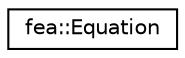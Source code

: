 digraph "Graphical Class Hierarchy"
{
  edge [fontname="Helvetica",fontsize="10",labelfontname="Helvetica",labelfontsize="10"];
  node [fontname="Helvetica",fontsize="10",shape=record];
  rankdir="LR";
  Node1 [label="fea::Equation",height=0.2,width=0.4,color="black", fillcolor="white", style="filled",URL="$structfea_1_1_equation.html",tooltip="A linear multipoint constraint. "];
}
